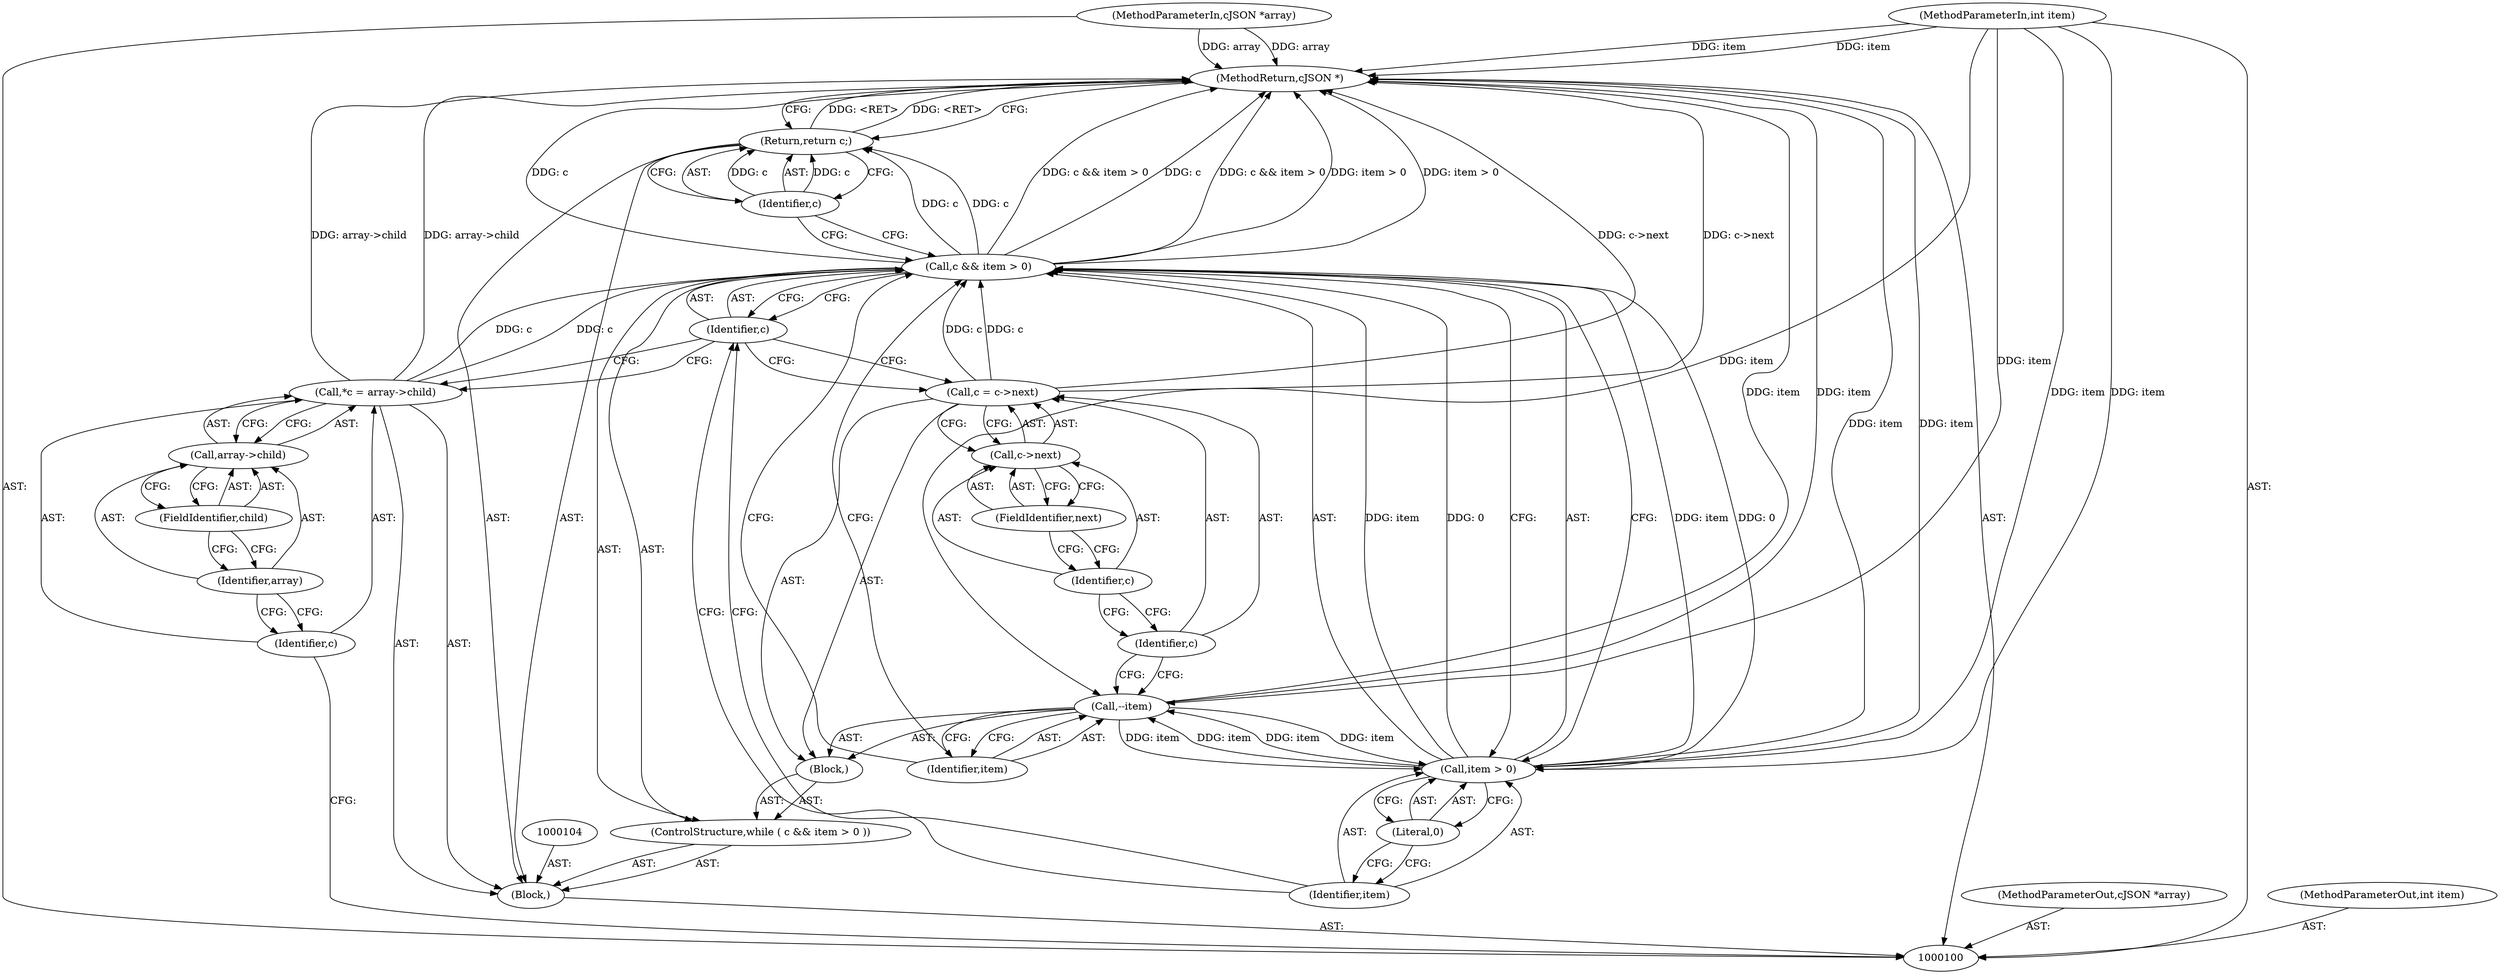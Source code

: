 digraph "1_iperf_91f2fa59e8ed80dfbf400add0164ee0e508e412a_20" {
"1000126" [label="(MethodReturn,cJSON *)"];
"1000101" [label="(MethodParameterIn,cJSON *array)"];
"1000155" [label="(MethodParameterOut,cJSON *array)"];
"1000102" [label="(MethodParameterIn,int item)"];
"1000156" [label="(MethodParameterOut,int item)"];
"1000103" [label="(Block,)"];
"1000107" [label="(Call,array->child)"];
"1000108" [label="(Identifier,array)"];
"1000109" [label="(FieldIdentifier,child)"];
"1000105" [label="(Call,*c = array->child)"];
"1000106" [label="(Identifier,c)"];
"1000110" [label="(ControlStructure,while ( c && item > 0 ))"];
"1000113" [label="(Call,item > 0)"];
"1000114" [label="(Identifier,item)"];
"1000115" [label="(Literal,0)"];
"1000116" [label="(Block,)"];
"1000111" [label="(Call,c && item > 0)"];
"1000112" [label="(Identifier,c)"];
"1000117" [label="(Call,--item)"];
"1000118" [label="(Identifier,item)"];
"1000119" [label="(Call,c = c->next)"];
"1000120" [label="(Identifier,c)"];
"1000121" [label="(Call,c->next)"];
"1000122" [label="(Identifier,c)"];
"1000123" [label="(FieldIdentifier,next)"];
"1000124" [label="(Return,return c;)"];
"1000125" [label="(Identifier,c)"];
"1000126" -> "1000100"  [label="AST: "];
"1000126" -> "1000124"  [label="CFG: "];
"1000105" -> "1000126"  [label="DDG: array->child"];
"1000113" -> "1000126"  [label="DDG: item"];
"1000119" -> "1000126"  [label="DDG: c->next"];
"1000117" -> "1000126"  [label="DDG: item"];
"1000111" -> "1000126"  [label="DDG: c && item > 0"];
"1000111" -> "1000126"  [label="DDG: c"];
"1000111" -> "1000126"  [label="DDG: item > 0"];
"1000102" -> "1000126"  [label="DDG: item"];
"1000101" -> "1000126"  [label="DDG: array"];
"1000124" -> "1000126"  [label="DDG: <RET>"];
"1000101" -> "1000100"  [label="AST: "];
"1000101" -> "1000126"  [label="DDG: array"];
"1000155" -> "1000100"  [label="AST: "];
"1000102" -> "1000100"  [label="AST: "];
"1000102" -> "1000126"  [label="DDG: item"];
"1000102" -> "1000113"  [label="DDG: item"];
"1000102" -> "1000117"  [label="DDG: item"];
"1000156" -> "1000100"  [label="AST: "];
"1000103" -> "1000100"  [label="AST: "];
"1000104" -> "1000103"  [label="AST: "];
"1000105" -> "1000103"  [label="AST: "];
"1000110" -> "1000103"  [label="AST: "];
"1000124" -> "1000103"  [label="AST: "];
"1000107" -> "1000105"  [label="AST: "];
"1000107" -> "1000109"  [label="CFG: "];
"1000108" -> "1000107"  [label="AST: "];
"1000109" -> "1000107"  [label="AST: "];
"1000105" -> "1000107"  [label="CFG: "];
"1000108" -> "1000107"  [label="AST: "];
"1000108" -> "1000106"  [label="CFG: "];
"1000109" -> "1000108"  [label="CFG: "];
"1000109" -> "1000107"  [label="AST: "];
"1000109" -> "1000108"  [label="CFG: "];
"1000107" -> "1000109"  [label="CFG: "];
"1000105" -> "1000103"  [label="AST: "];
"1000105" -> "1000107"  [label="CFG: "];
"1000106" -> "1000105"  [label="AST: "];
"1000107" -> "1000105"  [label="AST: "];
"1000112" -> "1000105"  [label="CFG: "];
"1000105" -> "1000126"  [label="DDG: array->child"];
"1000105" -> "1000111"  [label="DDG: c"];
"1000106" -> "1000105"  [label="AST: "];
"1000106" -> "1000100"  [label="CFG: "];
"1000108" -> "1000106"  [label="CFG: "];
"1000110" -> "1000103"  [label="AST: "];
"1000111" -> "1000110"  [label="AST: "];
"1000116" -> "1000110"  [label="AST: "];
"1000113" -> "1000111"  [label="AST: "];
"1000113" -> "1000115"  [label="CFG: "];
"1000114" -> "1000113"  [label="AST: "];
"1000115" -> "1000113"  [label="AST: "];
"1000111" -> "1000113"  [label="CFG: "];
"1000113" -> "1000126"  [label="DDG: item"];
"1000113" -> "1000111"  [label="DDG: item"];
"1000113" -> "1000111"  [label="DDG: 0"];
"1000117" -> "1000113"  [label="DDG: item"];
"1000102" -> "1000113"  [label="DDG: item"];
"1000113" -> "1000117"  [label="DDG: item"];
"1000114" -> "1000113"  [label="AST: "];
"1000114" -> "1000112"  [label="CFG: "];
"1000115" -> "1000114"  [label="CFG: "];
"1000115" -> "1000113"  [label="AST: "];
"1000115" -> "1000114"  [label="CFG: "];
"1000113" -> "1000115"  [label="CFG: "];
"1000116" -> "1000110"  [label="AST: "];
"1000117" -> "1000116"  [label="AST: "];
"1000119" -> "1000116"  [label="AST: "];
"1000111" -> "1000110"  [label="AST: "];
"1000111" -> "1000112"  [label="CFG: "];
"1000111" -> "1000113"  [label="CFG: "];
"1000112" -> "1000111"  [label="AST: "];
"1000113" -> "1000111"  [label="AST: "];
"1000118" -> "1000111"  [label="CFG: "];
"1000125" -> "1000111"  [label="CFG: "];
"1000111" -> "1000126"  [label="DDG: c && item > 0"];
"1000111" -> "1000126"  [label="DDG: c"];
"1000111" -> "1000126"  [label="DDG: item > 0"];
"1000119" -> "1000111"  [label="DDG: c"];
"1000105" -> "1000111"  [label="DDG: c"];
"1000113" -> "1000111"  [label="DDG: item"];
"1000113" -> "1000111"  [label="DDG: 0"];
"1000111" -> "1000124"  [label="DDG: c"];
"1000112" -> "1000111"  [label="AST: "];
"1000112" -> "1000119"  [label="CFG: "];
"1000112" -> "1000105"  [label="CFG: "];
"1000114" -> "1000112"  [label="CFG: "];
"1000111" -> "1000112"  [label="CFG: "];
"1000117" -> "1000116"  [label="AST: "];
"1000117" -> "1000118"  [label="CFG: "];
"1000118" -> "1000117"  [label="AST: "];
"1000120" -> "1000117"  [label="CFG: "];
"1000117" -> "1000126"  [label="DDG: item"];
"1000117" -> "1000113"  [label="DDG: item"];
"1000113" -> "1000117"  [label="DDG: item"];
"1000102" -> "1000117"  [label="DDG: item"];
"1000118" -> "1000117"  [label="AST: "];
"1000118" -> "1000111"  [label="CFG: "];
"1000117" -> "1000118"  [label="CFG: "];
"1000119" -> "1000116"  [label="AST: "];
"1000119" -> "1000121"  [label="CFG: "];
"1000120" -> "1000119"  [label="AST: "];
"1000121" -> "1000119"  [label="AST: "];
"1000112" -> "1000119"  [label="CFG: "];
"1000119" -> "1000126"  [label="DDG: c->next"];
"1000119" -> "1000111"  [label="DDG: c"];
"1000120" -> "1000119"  [label="AST: "];
"1000120" -> "1000117"  [label="CFG: "];
"1000122" -> "1000120"  [label="CFG: "];
"1000121" -> "1000119"  [label="AST: "];
"1000121" -> "1000123"  [label="CFG: "];
"1000122" -> "1000121"  [label="AST: "];
"1000123" -> "1000121"  [label="AST: "];
"1000119" -> "1000121"  [label="CFG: "];
"1000122" -> "1000121"  [label="AST: "];
"1000122" -> "1000120"  [label="CFG: "];
"1000123" -> "1000122"  [label="CFG: "];
"1000123" -> "1000121"  [label="AST: "];
"1000123" -> "1000122"  [label="CFG: "];
"1000121" -> "1000123"  [label="CFG: "];
"1000124" -> "1000103"  [label="AST: "];
"1000124" -> "1000125"  [label="CFG: "];
"1000125" -> "1000124"  [label="AST: "];
"1000126" -> "1000124"  [label="CFG: "];
"1000124" -> "1000126"  [label="DDG: <RET>"];
"1000125" -> "1000124"  [label="DDG: c"];
"1000111" -> "1000124"  [label="DDG: c"];
"1000125" -> "1000124"  [label="AST: "];
"1000125" -> "1000111"  [label="CFG: "];
"1000124" -> "1000125"  [label="CFG: "];
"1000125" -> "1000124"  [label="DDG: c"];
}
